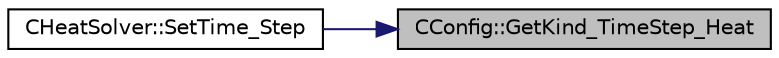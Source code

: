 digraph "CConfig::GetKind_TimeStep_Heat"
{
 // LATEX_PDF_SIZE
  edge [fontname="Helvetica",fontsize="10",labelfontname="Helvetica",labelfontsize="10"];
  node [fontname="Helvetica",fontsize="10",shape=record];
  rankdir="RL";
  Node1 [label="CConfig::GetKind_TimeStep_Heat",height=0.2,width=0.4,color="black", fillcolor="grey75", style="filled", fontcolor="black",tooltip="Get the kind of time stepping for the heat equation."];
  Node1 -> Node2 [dir="back",color="midnightblue",fontsize="10",style="solid",fontname="Helvetica"];
  Node2 [label="CHeatSolver::SetTime_Step",height=0.2,width=0.4,color="black", fillcolor="white", style="filled",URL="$classCHeatSolver.html#a46a94222146629b60daac7226d0099c0",tooltip="A virtual member."];
}
